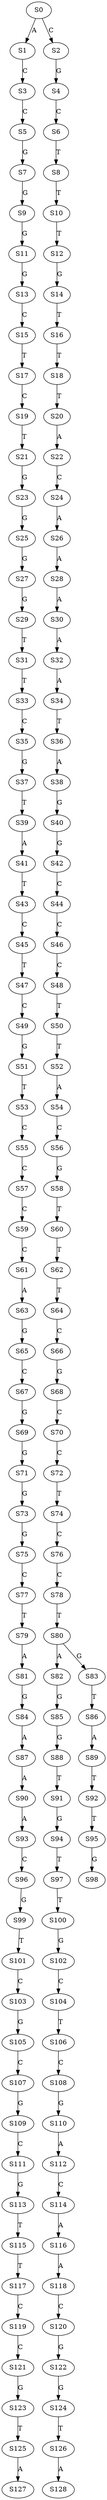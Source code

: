 strict digraph  {
	S0 -> S1 [ label = A ];
	S0 -> S2 [ label = C ];
	S1 -> S3 [ label = C ];
	S2 -> S4 [ label = G ];
	S3 -> S5 [ label = C ];
	S4 -> S6 [ label = C ];
	S5 -> S7 [ label = G ];
	S6 -> S8 [ label = T ];
	S7 -> S9 [ label = G ];
	S8 -> S10 [ label = T ];
	S9 -> S11 [ label = G ];
	S10 -> S12 [ label = T ];
	S11 -> S13 [ label = G ];
	S12 -> S14 [ label = G ];
	S13 -> S15 [ label = C ];
	S14 -> S16 [ label = T ];
	S15 -> S17 [ label = T ];
	S16 -> S18 [ label = T ];
	S17 -> S19 [ label = C ];
	S18 -> S20 [ label = T ];
	S19 -> S21 [ label = T ];
	S20 -> S22 [ label = A ];
	S21 -> S23 [ label = G ];
	S22 -> S24 [ label = C ];
	S23 -> S25 [ label = G ];
	S24 -> S26 [ label = A ];
	S25 -> S27 [ label = G ];
	S26 -> S28 [ label = A ];
	S27 -> S29 [ label = G ];
	S28 -> S30 [ label = A ];
	S29 -> S31 [ label = T ];
	S30 -> S32 [ label = A ];
	S31 -> S33 [ label = T ];
	S32 -> S34 [ label = A ];
	S33 -> S35 [ label = C ];
	S34 -> S36 [ label = T ];
	S35 -> S37 [ label = G ];
	S36 -> S38 [ label = A ];
	S37 -> S39 [ label = T ];
	S38 -> S40 [ label = G ];
	S39 -> S41 [ label = A ];
	S40 -> S42 [ label = G ];
	S41 -> S43 [ label = T ];
	S42 -> S44 [ label = C ];
	S43 -> S45 [ label = C ];
	S44 -> S46 [ label = C ];
	S45 -> S47 [ label = T ];
	S46 -> S48 [ label = C ];
	S47 -> S49 [ label = C ];
	S48 -> S50 [ label = T ];
	S49 -> S51 [ label = G ];
	S50 -> S52 [ label = T ];
	S51 -> S53 [ label = T ];
	S52 -> S54 [ label = A ];
	S53 -> S55 [ label = C ];
	S54 -> S56 [ label = C ];
	S55 -> S57 [ label = C ];
	S56 -> S58 [ label = G ];
	S57 -> S59 [ label = C ];
	S58 -> S60 [ label = T ];
	S59 -> S61 [ label = C ];
	S60 -> S62 [ label = T ];
	S61 -> S63 [ label = A ];
	S62 -> S64 [ label = T ];
	S63 -> S65 [ label = G ];
	S64 -> S66 [ label = C ];
	S65 -> S67 [ label = C ];
	S66 -> S68 [ label = G ];
	S67 -> S69 [ label = G ];
	S68 -> S70 [ label = C ];
	S69 -> S71 [ label = G ];
	S70 -> S72 [ label = C ];
	S71 -> S73 [ label = G ];
	S72 -> S74 [ label = T ];
	S73 -> S75 [ label = G ];
	S74 -> S76 [ label = C ];
	S75 -> S77 [ label = C ];
	S76 -> S78 [ label = C ];
	S77 -> S79 [ label = T ];
	S78 -> S80 [ label = T ];
	S79 -> S81 [ label = A ];
	S80 -> S82 [ label = A ];
	S80 -> S83 [ label = G ];
	S81 -> S84 [ label = G ];
	S82 -> S85 [ label = G ];
	S83 -> S86 [ label = T ];
	S84 -> S87 [ label = A ];
	S85 -> S88 [ label = G ];
	S86 -> S89 [ label = A ];
	S87 -> S90 [ label = A ];
	S88 -> S91 [ label = T ];
	S89 -> S92 [ label = T ];
	S90 -> S93 [ label = A ];
	S91 -> S94 [ label = G ];
	S92 -> S95 [ label = T ];
	S93 -> S96 [ label = C ];
	S94 -> S97 [ label = T ];
	S95 -> S98 [ label = G ];
	S96 -> S99 [ label = G ];
	S97 -> S100 [ label = T ];
	S99 -> S101 [ label = T ];
	S100 -> S102 [ label = G ];
	S101 -> S103 [ label = C ];
	S102 -> S104 [ label = C ];
	S103 -> S105 [ label = G ];
	S104 -> S106 [ label = T ];
	S105 -> S107 [ label = C ];
	S106 -> S108 [ label = C ];
	S107 -> S109 [ label = G ];
	S108 -> S110 [ label = G ];
	S109 -> S111 [ label = C ];
	S110 -> S112 [ label = A ];
	S111 -> S113 [ label = G ];
	S112 -> S114 [ label = C ];
	S113 -> S115 [ label = T ];
	S114 -> S116 [ label = A ];
	S115 -> S117 [ label = T ];
	S116 -> S118 [ label = A ];
	S117 -> S119 [ label = C ];
	S118 -> S120 [ label = C ];
	S119 -> S121 [ label = C ];
	S120 -> S122 [ label = G ];
	S121 -> S123 [ label = G ];
	S122 -> S124 [ label = G ];
	S123 -> S125 [ label = T ];
	S124 -> S126 [ label = T ];
	S125 -> S127 [ label = A ];
	S126 -> S128 [ label = A ];
}
